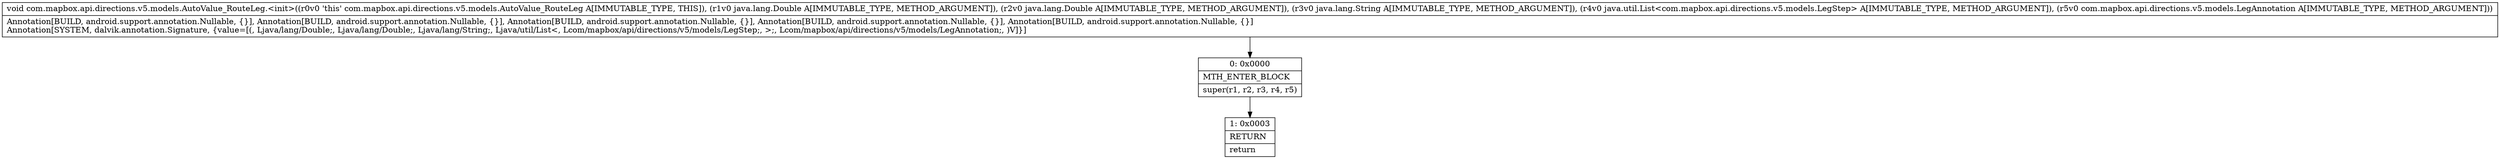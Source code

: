 digraph "CFG forcom.mapbox.api.directions.v5.models.AutoValue_RouteLeg.\<init\>(Ljava\/lang\/Double;Ljava\/lang\/Double;Ljava\/lang\/String;Ljava\/util\/List;Lcom\/mapbox\/api\/directions\/v5\/models\/LegAnnotation;)V" {
Node_0 [shape=record,label="{0\:\ 0x0000|MTH_ENTER_BLOCK\l|super(r1, r2, r3, r4, r5)\l}"];
Node_1 [shape=record,label="{1\:\ 0x0003|RETURN\l|return\l}"];
MethodNode[shape=record,label="{void com.mapbox.api.directions.v5.models.AutoValue_RouteLeg.\<init\>((r0v0 'this' com.mapbox.api.directions.v5.models.AutoValue_RouteLeg A[IMMUTABLE_TYPE, THIS]), (r1v0 java.lang.Double A[IMMUTABLE_TYPE, METHOD_ARGUMENT]), (r2v0 java.lang.Double A[IMMUTABLE_TYPE, METHOD_ARGUMENT]), (r3v0 java.lang.String A[IMMUTABLE_TYPE, METHOD_ARGUMENT]), (r4v0 java.util.List\<com.mapbox.api.directions.v5.models.LegStep\> A[IMMUTABLE_TYPE, METHOD_ARGUMENT]), (r5v0 com.mapbox.api.directions.v5.models.LegAnnotation A[IMMUTABLE_TYPE, METHOD_ARGUMENT]))  | Annotation[BUILD, android.support.annotation.Nullable, \{\}], Annotation[BUILD, android.support.annotation.Nullable, \{\}], Annotation[BUILD, android.support.annotation.Nullable, \{\}], Annotation[BUILD, android.support.annotation.Nullable, \{\}], Annotation[BUILD, android.support.annotation.Nullable, \{\}]\lAnnotation[SYSTEM, dalvik.annotation.Signature, \{value=[(, Ljava\/lang\/Double;, Ljava\/lang\/Double;, Ljava\/lang\/String;, Ljava\/util\/List\<, Lcom\/mapbox\/api\/directions\/v5\/models\/LegStep;, \>;, Lcom\/mapbox\/api\/directions\/v5\/models\/LegAnnotation;, )V]\}]\l}"];
MethodNode -> Node_0;
Node_0 -> Node_1;
}

